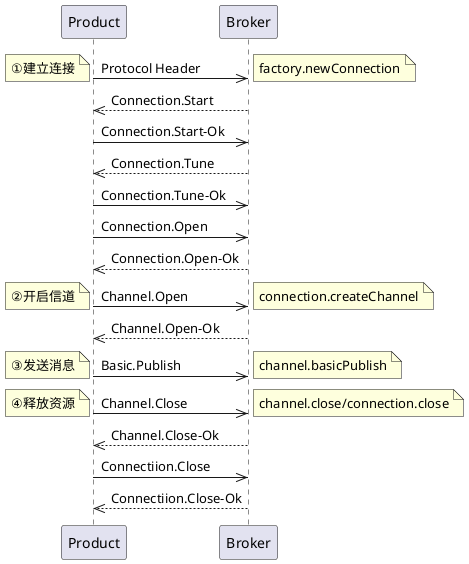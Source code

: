 @startuml
Product->>Broker: Protocol Header
note left: ①建立连接
note right: factory.newConnection
Broker-->>Product: Connection.Start
Product->>Broker: Connection.Start-Ok
Broker-->>Product: Connection.Tune
Product->>Broker: Connection.Tune-Ok
Product->>Broker: Connection.Open
Broker-->>Product: Connection.Open-Ok
Product->>Broker: Channel.Open
note left: ②开启信道
note right: connection.createChannel
Broker-->>Product: Channel.Open-Ok
Product->>Broker: Basic.Publish
note left: ③发送消息
note right: channel.basicPublish
Product->>Broker: Channel.Close
note left: ④释放资源
note right: channel.close/connection.close
Broker-->>Product: Channel.Close-Ok
Product->>Broker: Connectiion.Close
Broker-->>Product: Connectiion.Close-Ok
@enduml